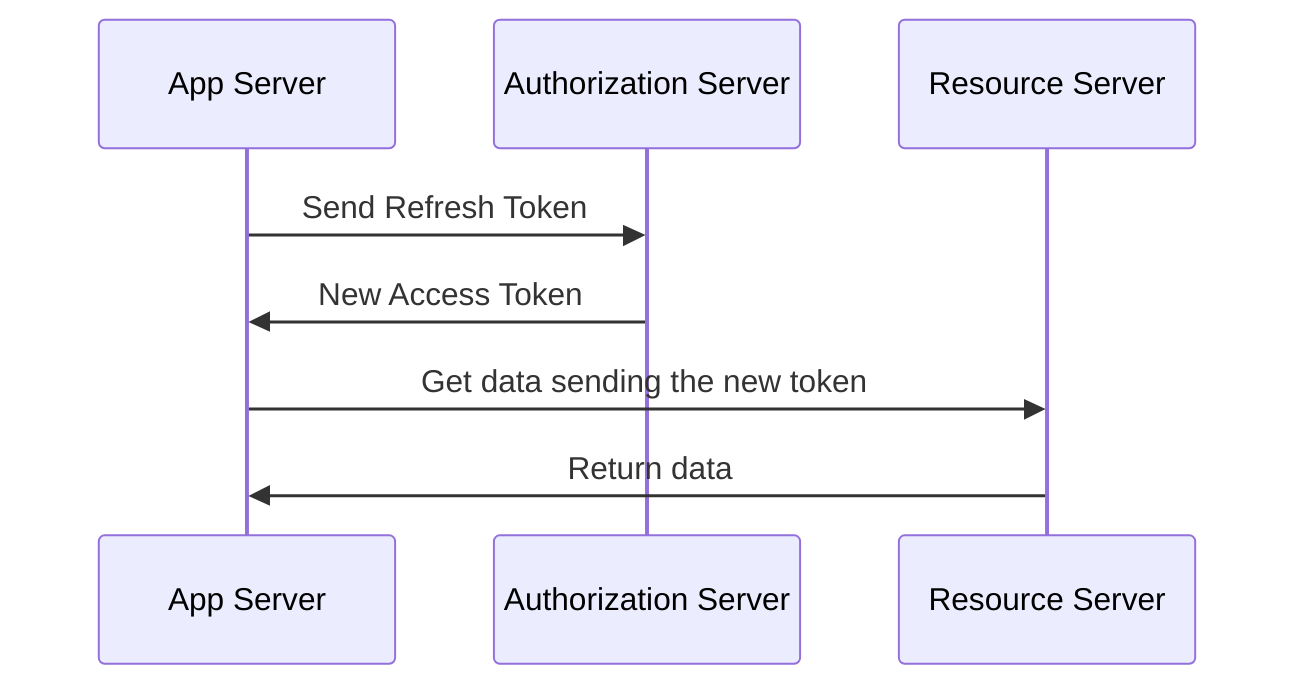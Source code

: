 sequenceDiagram
  participant App Server
  participant Authorization Server
  participant Resource Server

  App Server ->> Authorization Server: Send Refresh Token
  Authorization Server ->> App Server: New Access Token
  App Server ->> Resource Server: Get data sending the new token
  Resource Server ->> App Server: Return data